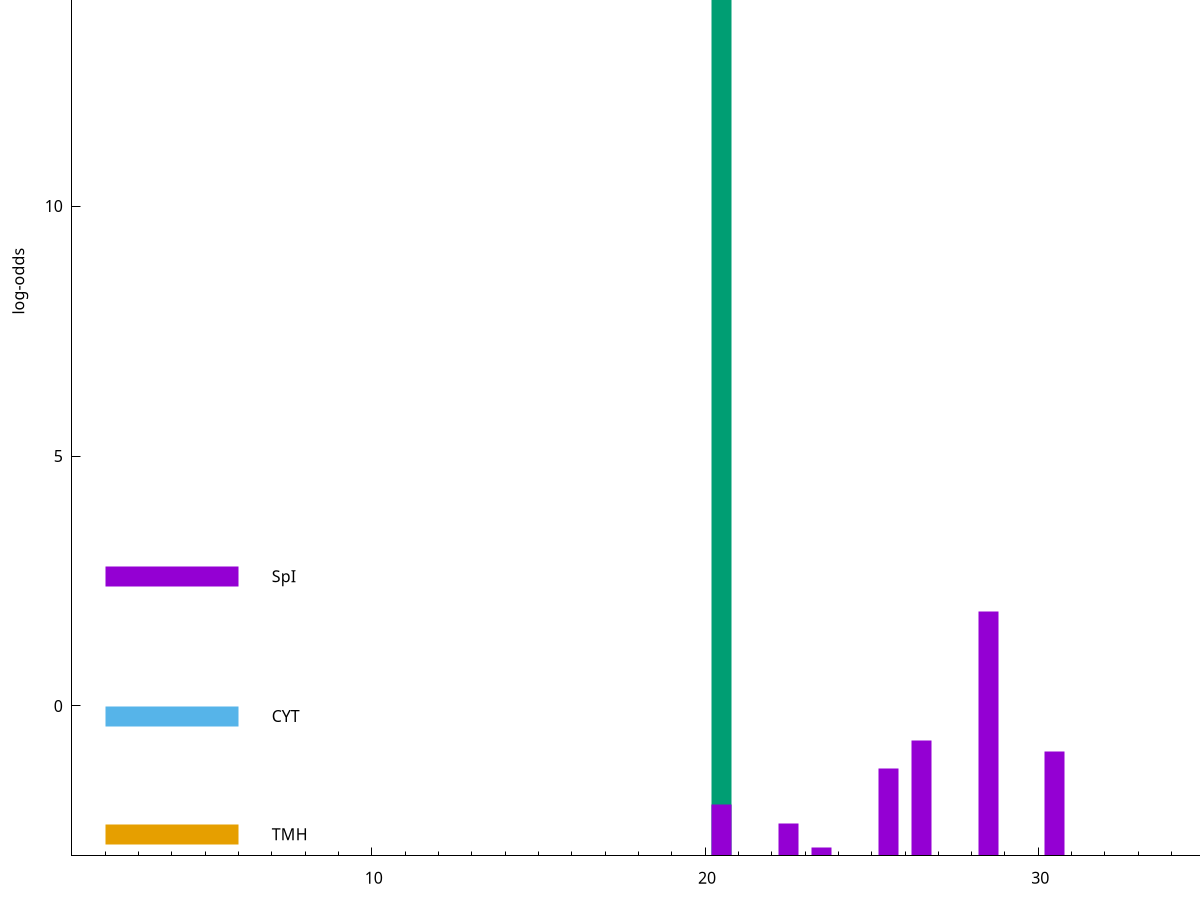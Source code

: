 set title "LipoP predictions for SRR4017897.gff"
set size 2., 1.4
set xrange [1:70] 
set mxtics 10
set yrange [-3:20]
set y2range [0:23]
set ylabel "log-odds"
set term postscript eps color solid "Helvetica" 30
set output "SRR4017897.gff28.eps"
set arrow from 2,15.3506 to 6,15.3506 nohead lt 2 lw 20
set label "SpII" at 7,15.3506
set arrow from 2,2.59489 to 6,2.59489 nohead lt 1 lw 20
set label "SpI" at 7,2.59489
set arrow from 2,-0.200913 to 6,-0.200913 nohead lt 3 lw 20
set label "CYT" at 7,-0.200913
set arrow from 2,-2.56835 to 6,-2.56835 nohead lt 4 lw 20
set label "TMH" at 7,-2.56835
set arrow from 2,15.3506 to 6,15.3506 nohead lt 2 lw 20
set label "SpII" at 7,15.3506
# NOTE: The scores below are the log-odds scores with the threshold
# NOTE: subtracted (a hack to make gnuplot make the histogram all
# NOTE: look nice).
plot "-" axes x1y2 title "" with impulses lt 2 lw 20, "-" axes x1y2 title "" with impulses lt 1 lw 20
20.500000 18.350600
e
28.500000 4.895920
26.500000 2.307674
30.500000 2.089070
25.500000 1.753440
20.500000 1.029040
22.500000 0.640290
23.500000 0.173960
e
exit
